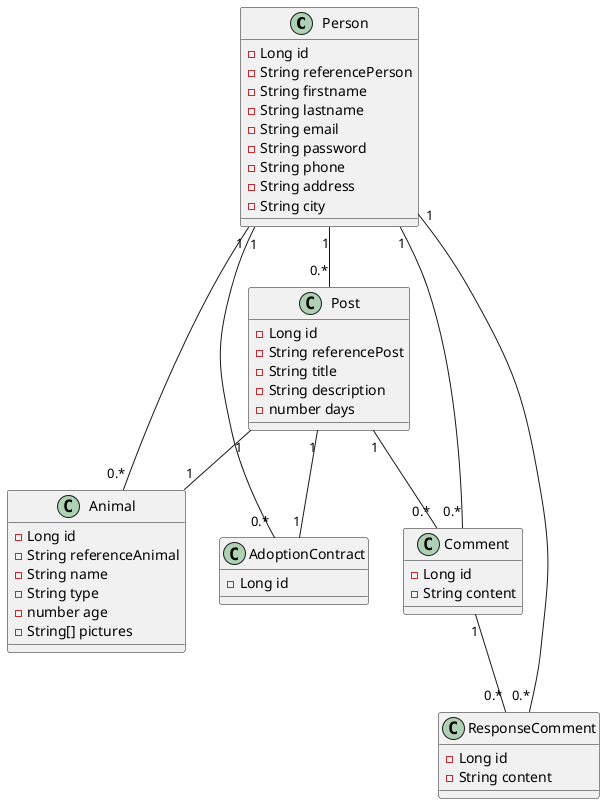 @startuml

class Person {
    -Long id
    -String referencePerson
    -String firstname
    -String lastname
    -String email
    -String password
    -String phone
    -String address
    -String city
}

class Animal {
    -Long id
    -String referenceAnimal
    -String name
    -String type
    -number age
    -String[] pictures
}

class AdoptionContract {
    -Long id
}

class Post {
    -Long id
    -String referencePost
    -String title
    -String description
    -number days
}

class Comment {
    -Long id
    -String content
}

class ResponseComment {
    -Long id
    -String content
}


Person "1" -- "0.*" Animal
Person "1" -- "0.*" Post
Person "1" -- "0.*" Comment
Person "1" -- "0.*" ResponseComment
Person "1" -- "0.*" AdoptionContract

Post "1" -- "0.*" Comment
Post "1" -- "1" Animal
Post "1" -- "1" AdoptionContract

Comment "1" -- "0.*" ResponseComment

@enduml